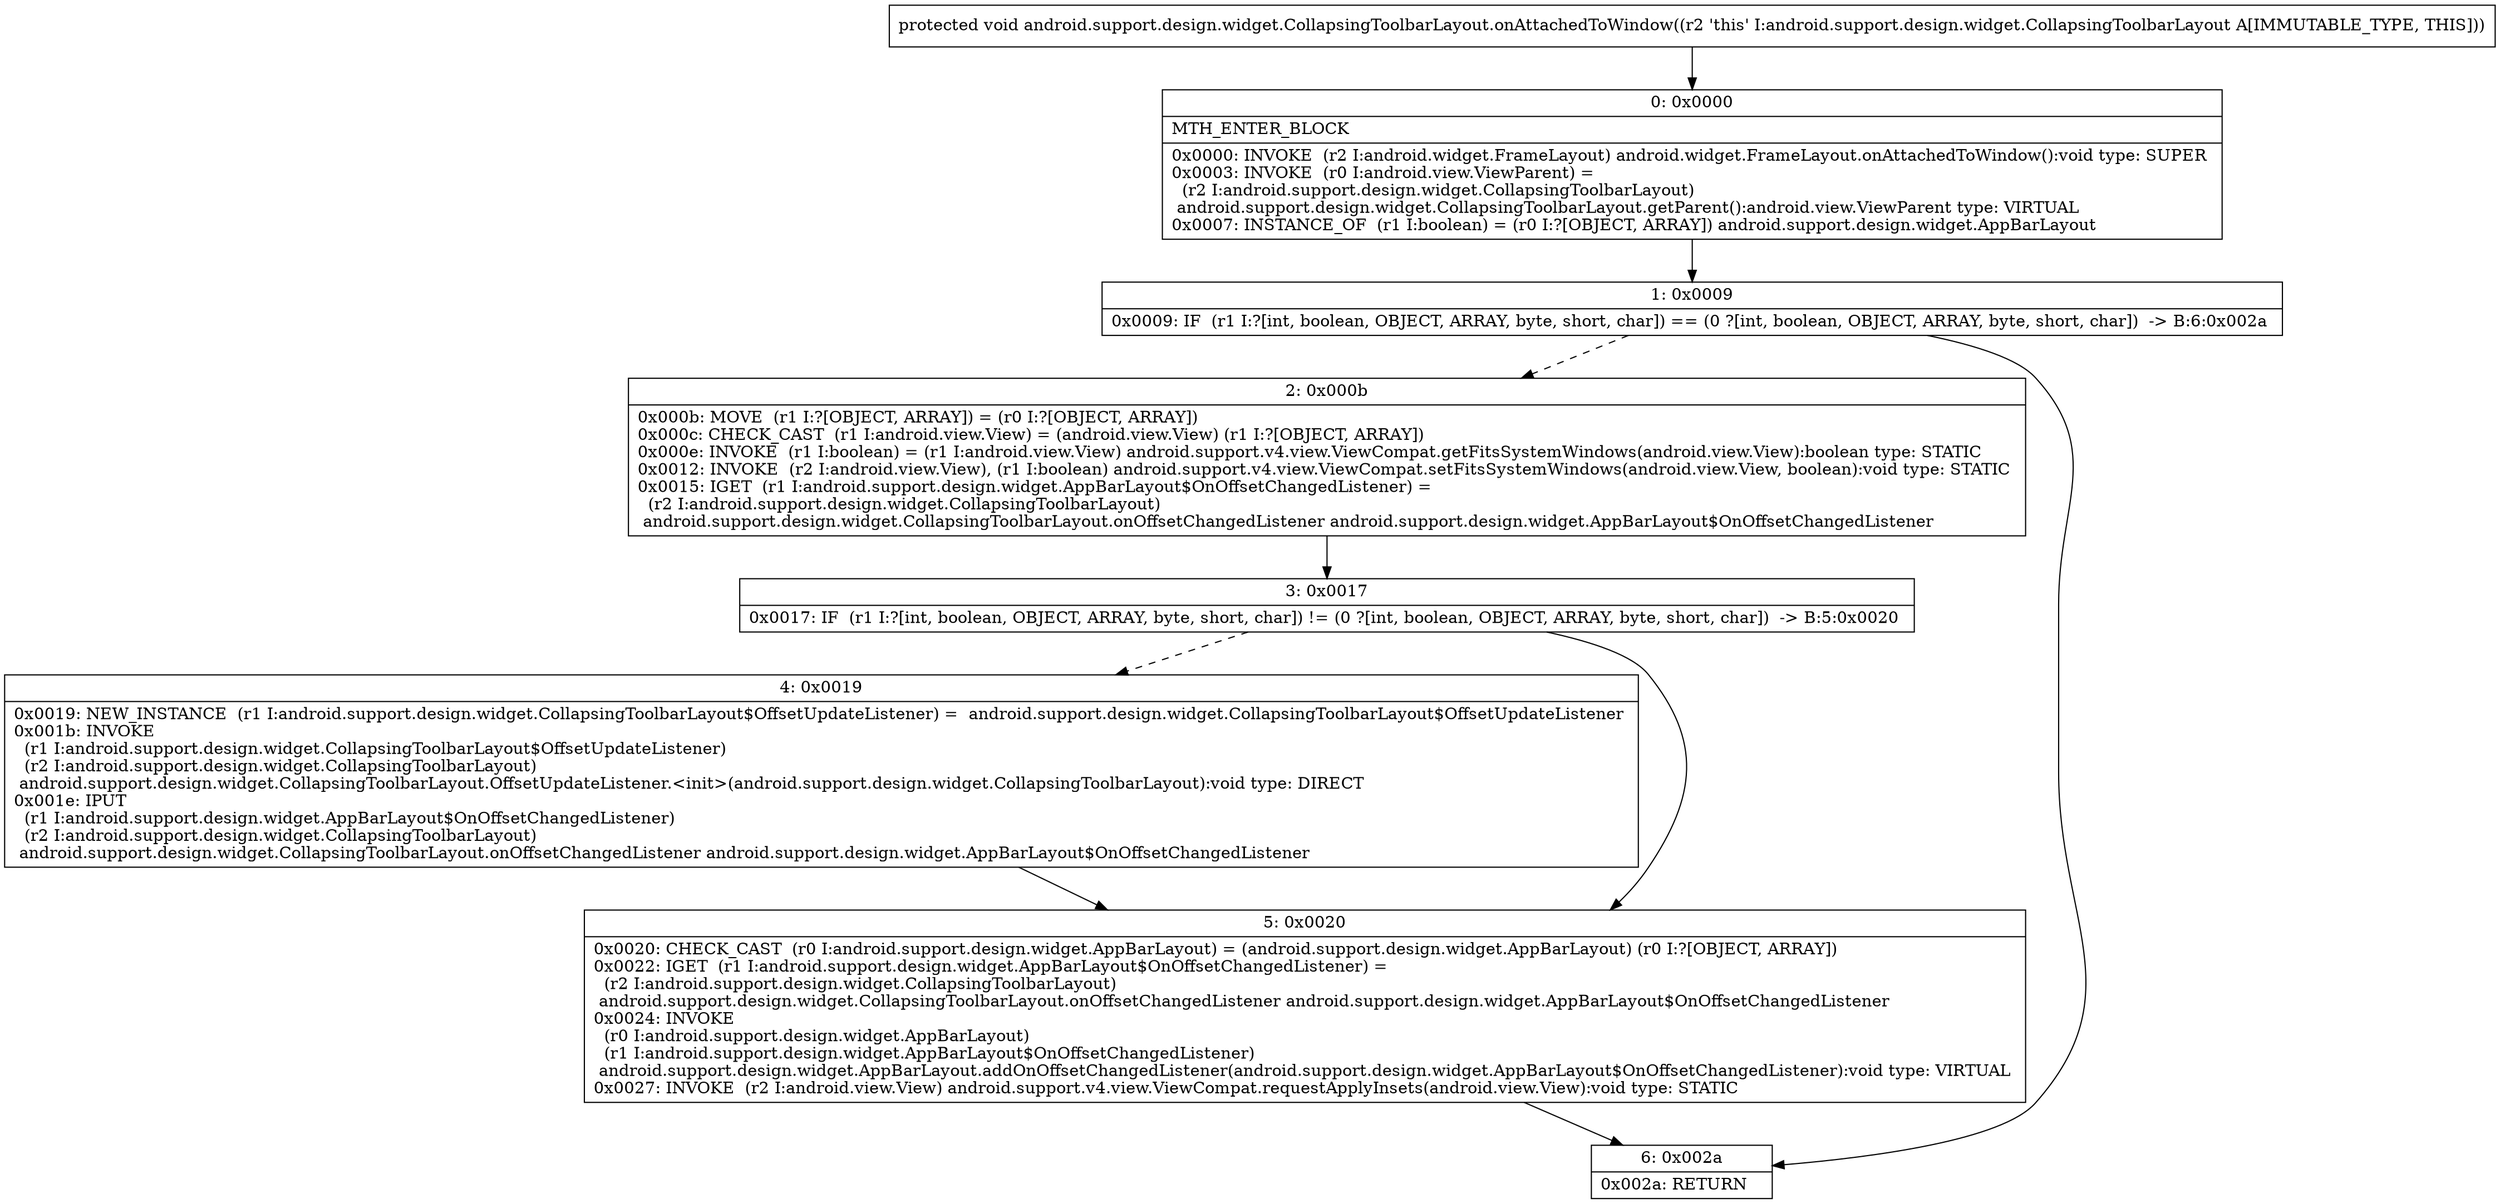 digraph "CFG forandroid.support.design.widget.CollapsingToolbarLayout.onAttachedToWindow()V" {
Node_0 [shape=record,label="{0\:\ 0x0000|MTH_ENTER_BLOCK\l|0x0000: INVOKE  (r2 I:android.widget.FrameLayout) android.widget.FrameLayout.onAttachedToWindow():void type: SUPER \l0x0003: INVOKE  (r0 I:android.view.ViewParent) = \l  (r2 I:android.support.design.widget.CollapsingToolbarLayout)\l android.support.design.widget.CollapsingToolbarLayout.getParent():android.view.ViewParent type: VIRTUAL \l0x0007: INSTANCE_OF  (r1 I:boolean) = (r0 I:?[OBJECT, ARRAY]) android.support.design.widget.AppBarLayout \l}"];
Node_1 [shape=record,label="{1\:\ 0x0009|0x0009: IF  (r1 I:?[int, boolean, OBJECT, ARRAY, byte, short, char]) == (0 ?[int, boolean, OBJECT, ARRAY, byte, short, char])  \-\> B:6:0x002a \l}"];
Node_2 [shape=record,label="{2\:\ 0x000b|0x000b: MOVE  (r1 I:?[OBJECT, ARRAY]) = (r0 I:?[OBJECT, ARRAY]) \l0x000c: CHECK_CAST  (r1 I:android.view.View) = (android.view.View) (r1 I:?[OBJECT, ARRAY]) \l0x000e: INVOKE  (r1 I:boolean) = (r1 I:android.view.View) android.support.v4.view.ViewCompat.getFitsSystemWindows(android.view.View):boolean type: STATIC \l0x0012: INVOKE  (r2 I:android.view.View), (r1 I:boolean) android.support.v4.view.ViewCompat.setFitsSystemWindows(android.view.View, boolean):void type: STATIC \l0x0015: IGET  (r1 I:android.support.design.widget.AppBarLayout$OnOffsetChangedListener) = \l  (r2 I:android.support.design.widget.CollapsingToolbarLayout)\l android.support.design.widget.CollapsingToolbarLayout.onOffsetChangedListener android.support.design.widget.AppBarLayout$OnOffsetChangedListener \l}"];
Node_3 [shape=record,label="{3\:\ 0x0017|0x0017: IF  (r1 I:?[int, boolean, OBJECT, ARRAY, byte, short, char]) != (0 ?[int, boolean, OBJECT, ARRAY, byte, short, char])  \-\> B:5:0x0020 \l}"];
Node_4 [shape=record,label="{4\:\ 0x0019|0x0019: NEW_INSTANCE  (r1 I:android.support.design.widget.CollapsingToolbarLayout$OffsetUpdateListener) =  android.support.design.widget.CollapsingToolbarLayout$OffsetUpdateListener \l0x001b: INVOKE  \l  (r1 I:android.support.design.widget.CollapsingToolbarLayout$OffsetUpdateListener)\l  (r2 I:android.support.design.widget.CollapsingToolbarLayout)\l android.support.design.widget.CollapsingToolbarLayout.OffsetUpdateListener.\<init\>(android.support.design.widget.CollapsingToolbarLayout):void type: DIRECT \l0x001e: IPUT  \l  (r1 I:android.support.design.widget.AppBarLayout$OnOffsetChangedListener)\l  (r2 I:android.support.design.widget.CollapsingToolbarLayout)\l android.support.design.widget.CollapsingToolbarLayout.onOffsetChangedListener android.support.design.widget.AppBarLayout$OnOffsetChangedListener \l}"];
Node_5 [shape=record,label="{5\:\ 0x0020|0x0020: CHECK_CAST  (r0 I:android.support.design.widget.AppBarLayout) = (android.support.design.widget.AppBarLayout) (r0 I:?[OBJECT, ARRAY]) \l0x0022: IGET  (r1 I:android.support.design.widget.AppBarLayout$OnOffsetChangedListener) = \l  (r2 I:android.support.design.widget.CollapsingToolbarLayout)\l android.support.design.widget.CollapsingToolbarLayout.onOffsetChangedListener android.support.design.widget.AppBarLayout$OnOffsetChangedListener \l0x0024: INVOKE  \l  (r0 I:android.support.design.widget.AppBarLayout)\l  (r1 I:android.support.design.widget.AppBarLayout$OnOffsetChangedListener)\l android.support.design.widget.AppBarLayout.addOnOffsetChangedListener(android.support.design.widget.AppBarLayout$OnOffsetChangedListener):void type: VIRTUAL \l0x0027: INVOKE  (r2 I:android.view.View) android.support.v4.view.ViewCompat.requestApplyInsets(android.view.View):void type: STATIC \l}"];
Node_6 [shape=record,label="{6\:\ 0x002a|0x002a: RETURN   \l}"];
MethodNode[shape=record,label="{protected void android.support.design.widget.CollapsingToolbarLayout.onAttachedToWindow((r2 'this' I:android.support.design.widget.CollapsingToolbarLayout A[IMMUTABLE_TYPE, THIS])) }"];
MethodNode -> Node_0;
Node_0 -> Node_1;
Node_1 -> Node_2[style=dashed];
Node_1 -> Node_6;
Node_2 -> Node_3;
Node_3 -> Node_4[style=dashed];
Node_3 -> Node_5;
Node_4 -> Node_5;
Node_5 -> Node_6;
}


